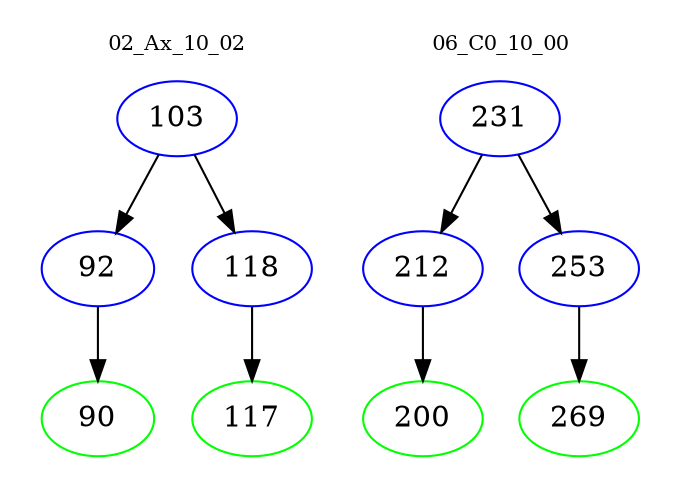 digraph{
subgraph cluster_0 {
color = white
label = "02_Ax_10_02";
fontsize=10;
T0_103 [label="103", color="blue"]
T0_103 -> T0_92 [color="black"]
T0_92 [label="92", color="blue"]
T0_92 -> T0_90 [color="black"]
T0_90 [label="90", color="green"]
T0_103 -> T0_118 [color="black"]
T0_118 [label="118", color="blue"]
T0_118 -> T0_117 [color="black"]
T0_117 [label="117", color="green"]
}
subgraph cluster_1 {
color = white
label = "06_C0_10_00";
fontsize=10;
T1_231 [label="231", color="blue"]
T1_231 -> T1_212 [color="black"]
T1_212 [label="212", color="blue"]
T1_212 -> T1_200 [color="black"]
T1_200 [label="200", color="green"]
T1_231 -> T1_253 [color="black"]
T1_253 [label="253", color="blue"]
T1_253 -> T1_269 [color="black"]
T1_269 [label="269", color="green"]
}
}
